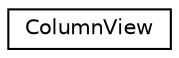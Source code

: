 digraph "Graphical Class Hierarchy"
{
 // LATEX_PDF_SIZE
  edge [fontname="Helvetica",fontsize="10",labelfontname="Helvetica",labelfontsize="10"];
  node [fontname="Helvetica",fontsize="10",shape=record];
  rankdir="LR";
  Node0 [label="ColumnView",height=0.2,width=0.4,color="black", fillcolor="white", style="filled",URL="$classoperations__research_1_1glop_1_1_column_view.html",tooltip=" "];
}

